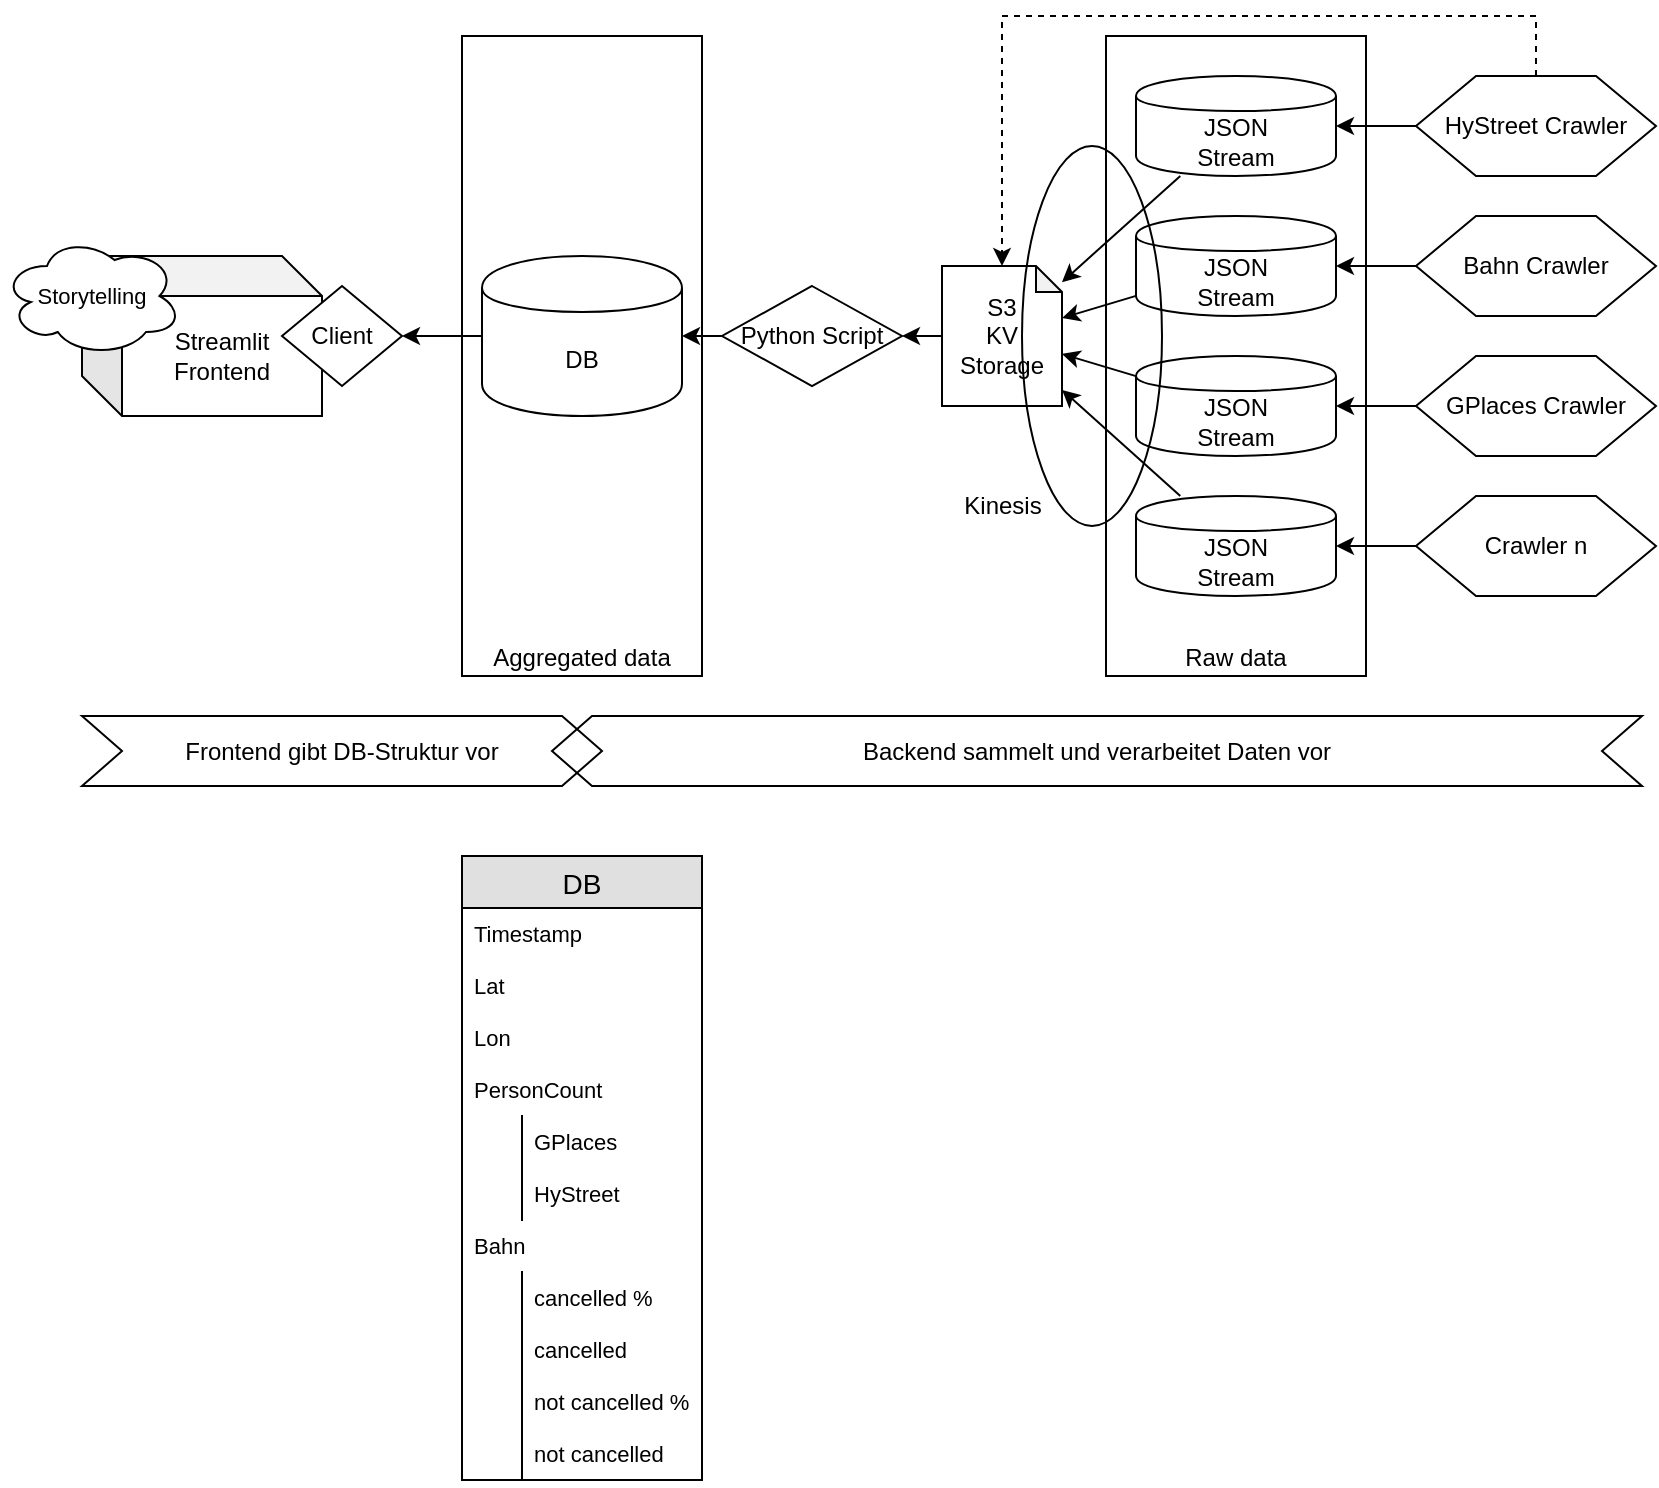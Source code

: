 <mxfile version="12.8.5" type="github"><diagram id="2sRXZvbbZv4-qb8vG8pY" name="Page-1"><mxGraphModel dx="1088" dy="710" grid="1" gridSize="10" guides="1" tooltips="1" connect="1" arrows="1" fold="1" page="1" pageScale="1" pageWidth="827" pageHeight="1169" math="0" shadow="0"><root><mxCell id="0"/><mxCell id="1" parent="0"/><mxCell id="aN-xJvBEqQSOpEiNp1dI-33" value="Aggregated data" style="rounded=0;whiteSpace=wrap;html=1;fillColor=none;verticalAlign=bottom;" vertex="1" parent="1"><mxGeometry x="230" y="240" width="120" height="320" as="geometry"/></mxCell><mxCell id="aN-xJvBEqQSOpEiNp1dI-34" value="Raw data" style="rounded=0;whiteSpace=wrap;html=1;fillColor=none;verticalAlign=bottom;" vertex="1" parent="1"><mxGeometry x="552" y="240" width="130" height="320" as="geometry"/></mxCell><mxCell id="aN-xJvBEqQSOpEiNp1dI-6" style="rounded=0;orthogonalLoop=1;jettySize=auto;html=1;" edge="1" parent="1" source="aN-xJvBEqQSOpEiNp1dI-1" target="aN-xJvBEqQSOpEiNp1dI-5"><mxGeometry relative="1" as="geometry"/></mxCell><mxCell id="aN-xJvBEqQSOpEiNp1dI-46" style="edgeStyle=none;rounded=0;orthogonalLoop=1;jettySize=auto;html=1;fontColor=#CC0000;dashed=1;" edge="1" parent="1" source="aN-xJvBEqQSOpEiNp1dI-1" target="aN-xJvBEqQSOpEiNp1dI-37"><mxGeometry relative="1" as="geometry"><Array as="points"><mxPoint x="767" y="230"/><mxPoint x="500" y="230"/></Array></mxGeometry></mxCell><mxCell id="aN-xJvBEqQSOpEiNp1dI-1" value="HyStreet Crawler" style="shape=hexagon;perimeter=hexagonPerimeter2;whiteSpace=wrap;html=1;" vertex="1" parent="1"><mxGeometry x="707" y="260" width="120" height="50" as="geometry"/></mxCell><mxCell id="aN-xJvBEqQSOpEiNp1dI-19" style="edgeStyle=none;rounded=0;orthogonalLoop=1;jettySize=auto;html=1;" edge="1" parent="1" source="aN-xJvBEqQSOpEiNp1dI-2" target="aN-xJvBEqQSOpEiNp1dI-16"><mxGeometry relative="1" as="geometry"/></mxCell><mxCell id="aN-xJvBEqQSOpEiNp1dI-2" value="Bahn Crawler" style="shape=hexagon;perimeter=hexagonPerimeter2;whiteSpace=wrap;html=1;" vertex="1" parent="1"><mxGeometry x="707" y="330" width="120" height="50" as="geometry"/></mxCell><mxCell id="aN-xJvBEqQSOpEiNp1dI-20" style="edgeStyle=none;rounded=0;orthogonalLoop=1;jettySize=auto;html=1;" edge="1" parent="1" source="aN-xJvBEqQSOpEiNp1dI-3" target="aN-xJvBEqQSOpEiNp1dI-17"><mxGeometry relative="1" as="geometry"/></mxCell><mxCell id="aN-xJvBEqQSOpEiNp1dI-3" value="GPlaces Crawler" style="shape=hexagon;perimeter=hexagonPerimeter2;whiteSpace=wrap;html=1;" vertex="1" parent="1"><mxGeometry x="707" y="400" width="120" height="50" as="geometry"/></mxCell><mxCell id="aN-xJvBEqQSOpEiNp1dI-21" style="edgeStyle=none;rounded=0;orthogonalLoop=1;jettySize=auto;html=1;" edge="1" parent="1" source="aN-xJvBEqQSOpEiNp1dI-4" target="aN-xJvBEqQSOpEiNp1dI-18"><mxGeometry relative="1" as="geometry"/></mxCell><mxCell id="aN-xJvBEqQSOpEiNp1dI-4" value="Crawler n" style="shape=hexagon;perimeter=hexagonPerimeter2;whiteSpace=wrap;html=1;" vertex="1" parent="1"><mxGeometry x="707" y="470" width="120" height="50" as="geometry"/></mxCell><mxCell id="aN-xJvBEqQSOpEiNp1dI-38" style="edgeStyle=none;rounded=0;orthogonalLoop=1;jettySize=auto;html=1;fontColor=#CC0000;" edge="1" parent="1" source="aN-xJvBEqQSOpEiNp1dI-5" target="aN-xJvBEqQSOpEiNp1dI-37"><mxGeometry relative="1" as="geometry"/></mxCell><mxCell id="aN-xJvBEqQSOpEiNp1dI-5" value="JSON&lt;br&gt;Stream" style="shape=cylinder;whiteSpace=wrap;html=1;boundedLbl=1;backgroundOutline=1;" vertex="1" parent="1"><mxGeometry x="567" y="260" width="100" height="50" as="geometry"/></mxCell><mxCell id="aN-xJvBEqQSOpEiNp1dI-29" style="edgeStyle=none;rounded=0;orthogonalLoop=1;jettySize=auto;html=1;" edge="1" parent="1" source="aN-xJvBEqQSOpEiNp1dI-12" target="aN-xJvBEqQSOpEiNp1dI-28"><mxGeometry relative="1" as="geometry"/></mxCell><mxCell id="aN-xJvBEqQSOpEiNp1dI-12" value="DB" style="shape=cylinder;whiteSpace=wrap;html=1;boundedLbl=1;backgroundOutline=1;" vertex="1" parent="1"><mxGeometry x="240" y="350" width="100" height="80" as="geometry"/></mxCell><mxCell id="aN-xJvBEqQSOpEiNp1dI-15" style="edgeStyle=none;rounded=0;orthogonalLoop=1;jettySize=auto;html=1;" edge="1" parent="1" source="aN-xJvBEqQSOpEiNp1dI-13" target="aN-xJvBEqQSOpEiNp1dI-12"><mxGeometry relative="1" as="geometry"/></mxCell><mxCell id="aN-xJvBEqQSOpEiNp1dI-13" value="Python Script" style="rhombus;whiteSpace=wrap;html=1;" vertex="1" parent="1"><mxGeometry x="360" y="365" width="90" height="50" as="geometry"/></mxCell><mxCell id="aN-xJvBEqQSOpEiNp1dI-39" style="edgeStyle=none;rounded=0;orthogonalLoop=1;jettySize=auto;html=1;fontColor=#CC0000;" edge="1" parent="1" source="aN-xJvBEqQSOpEiNp1dI-16" target="aN-xJvBEqQSOpEiNp1dI-37"><mxGeometry relative="1" as="geometry"/></mxCell><mxCell id="aN-xJvBEqQSOpEiNp1dI-16" value="JSON&lt;br&gt;Stream" style="shape=cylinder;whiteSpace=wrap;html=1;boundedLbl=1;backgroundOutline=1;" vertex="1" parent="1"><mxGeometry x="567" y="330" width="100" height="50" as="geometry"/></mxCell><mxCell id="aN-xJvBEqQSOpEiNp1dI-40" style="edgeStyle=none;rounded=0;orthogonalLoop=1;jettySize=auto;html=1;fontColor=#CC0000;" edge="1" parent="1" source="aN-xJvBEqQSOpEiNp1dI-17" target="aN-xJvBEqQSOpEiNp1dI-37"><mxGeometry relative="1" as="geometry"/></mxCell><mxCell id="aN-xJvBEqQSOpEiNp1dI-17" value="JSON&lt;br&gt;Stream" style="shape=cylinder;whiteSpace=wrap;html=1;boundedLbl=1;backgroundOutline=1;" vertex="1" parent="1"><mxGeometry x="567" y="400" width="100" height="50" as="geometry"/></mxCell><mxCell id="aN-xJvBEqQSOpEiNp1dI-41" style="edgeStyle=none;rounded=0;orthogonalLoop=1;jettySize=auto;html=1;fontColor=#CC0000;" edge="1" parent="1" source="aN-xJvBEqQSOpEiNp1dI-18" target="aN-xJvBEqQSOpEiNp1dI-37"><mxGeometry relative="1" as="geometry"/></mxCell><mxCell id="aN-xJvBEqQSOpEiNp1dI-18" value="JSON&lt;br&gt;Stream" style="shape=cylinder;whiteSpace=wrap;html=1;boundedLbl=1;backgroundOutline=1;" vertex="1" parent="1"><mxGeometry x="567" y="470" width="100" height="50" as="geometry"/></mxCell><mxCell id="aN-xJvBEqQSOpEiNp1dI-26" value="Streamlit&lt;br&gt;Frontend" style="shape=cube;whiteSpace=wrap;html=1;boundedLbl=1;backgroundOutline=1;darkOpacity=0.05;darkOpacity2=0.1;" vertex="1" parent="1"><mxGeometry x="40" y="350" width="120" height="80" as="geometry"/></mxCell><mxCell id="aN-xJvBEqQSOpEiNp1dI-28" value="Client" style="rhombus;whiteSpace=wrap;html=1;" vertex="1" parent="1"><mxGeometry x="140" y="365" width="60" height="50" as="geometry"/></mxCell><mxCell id="aN-xJvBEqQSOpEiNp1dI-42" style="edgeStyle=none;rounded=0;orthogonalLoop=1;jettySize=auto;html=1;fontColor=#CC0000;" edge="1" parent="1" source="aN-xJvBEqQSOpEiNp1dI-37" target="aN-xJvBEqQSOpEiNp1dI-13"><mxGeometry relative="1" as="geometry"/></mxCell><mxCell id="aN-xJvBEqQSOpEiNp1dI-37" value="&lt;font color=&quot;#000000&quot;&gt;S3&lt;br&gt;KV&lt;br&gt;Storage&lt;/font&gt;" style="shape=note;whiteSpace=wrap;html=1;backgroundOutline=1;darkOpacity=0.05;strokeColor=#000000;strokeWidth=1;fillColor=none;fontColor=#CC0000;size=13;" vertex="1" parent="1"><mxGeometry x="470" y="355" width="60" height="70" as="geometry"/></mxCell><mxCell id="aN-xJvBEqQSOpEiNp1dI-43" value="" style="ellipse;whiteSpace=wrap;html=1;strokeColor=#000000;strokeWidth=1;fillColor=none;fontColor=#CC0000;" vertex="1" parent="1"><mxGeometry x="510" y="295" width="70" height="190" as="geometry"/></mxCell><mxCell id="aN-xJvBEqQSOpEiNp1dI-44" value="&lt;font color=&quot;#000000&quot;&gt;Kinesis&lt;/font&gt;" style="text;html=1;align=center;verticalAlign=middle;resizable=0;points=[];autosize=1;fontColor=#CC0000;" vertex="1" parent="1"><mxGeometry x="475" y="465" width="50" height="20" as="geometry"/></mxCell><mxCell id="aN-xJvBEqQSOpEiNp1dI-48" value="&lt;font color=&quot;#000000&quot;&gt;Frontend gibt DB-Struktur vor&lt;/font&gt;" style="shape=step;perimeter=stepPerimeter;whiteSpace=wrap;html=1;fixedSize=1;strokeColor=#000000;strokeWidth=1;fillColor=none;fontColor=#CC0000;" vertex="1" parent="1"><mxGeometry x="40" y="580" width="260" height="35" as="geometry"/></mxCell><mxCell id="aN-xJvBEqQSOpEiNp1dI-49" value="&lt;font color=&quot;#000000&quot;&gt;Backend sammelt und verarbeitet Daten vor&lt;/font&gt;" style="shape=step;perimeter=stepPerimeter;whiteSpace=wrap;html=1;fixedSize=1;strokeColor=#000000;strokeWidth=1;fillColor=none;fontColor=#CC0000;rotation=0;flipV=0;flipH=1;" vertex="1" parent="1"><mxGeometry x="275" y="580" width="545" height="35" as="geometry"/></mxCell><mxCell id="aN-xJvBEqQSOpEiNp1dI-51" value="DB" style="swimlane;fontStyle=0;childLayout=stackLayout;horizontal=1;startSize=26;fillColor=#e0e0e0;horizontalStack=0;resizeParent=1;resizeParentMax=0;resizeLast=0;collapsible=1;marginBottom=0;swimlaneFillColor=#ffffff;align=center;fontSize=14;strokeColor=#000000;strokeWidth=1;" vertex="1" parent="1"><mxGeometry x="230" y="650" width="120" height="312" as="geometry"/></mxCell><mxCell id="aN-xJvBEqQSOpEiNp1dI-52" value="Timestamp" style="text;strokeColor=none;fillColor=none;spacingLeft=4;spacingRight=4;overflow=hidden;rotatable=0;points=[[0,0.5],[1,0.5]];portConstraint=eastwest;fontSize=11;" vertex="1" parent="aN-xJvBEqQSOpEiNp1dI-51"><mxGeometry y="26" width="120" height="26" as="geometry"/></mxCell><mxCell id="aN-xJvBEqQSOpEiNp1dI-54" value="Lat" style="text;strokeColor=none;fillColor=none;spacingLeft=4;spacingRight=4;overflow=hidden;rotatable=0;points=[[0,0.5],[1,0.5]];portConstraint=eastwest;fontSize=11;" vertex="1" parent="aN-xJvBEqQSOpEiNp1dI-51"><mxGeometry y="52" width="120" height="26" as="geometry"/></mxCell><mxCell id="aN-xJvBEqQSOpEiNp1dI-56" value="Lon" style="text;strokeColor=none;fillColor=none;spacingLeft=4;spacingRight=4;overflow=hidden;rotatable=0;points=[[0,0.5],[1,0.5]];portConstraint=eastwest;fontSize=11;" vertex="1" parent="aN-xJvBEqQSOpEiNp1dI-51"><mxGeometry y="78" width="120" height="26" as="geometry"/></mxCell><mxCell id="aN-xJvBEqQSOpEiNp1dI-57" value="PersonCount" style="text;strokeColor=none;fillColor=none;spacingLeft=4;spacingRight=4;overflow=hidden;rotatable=0;points=[[0,0.5],[1,0.5]];portConstraint=eastwest;fontSize=11;" vertex="1" parent="aN-xJvBEqQSOpEiNp1dI-51"><mxGeometry y="104" width="120" height="26" as="geometry"/></mxCell><mxCell id="aN-xJvBEqQSOpEiNp1dI-64" value="GPlaces" style="shape=partialRectangle;top=0;left=0;right=0;bottom=0;align=left;verticalAlign=top;fillColor=none;spacingLeft=34;spacingRight=4;overflow=hidden;rotatable=0;points=[[0,0.5],[1,0.5]];portConstraint=eastwest;dropTarget=0;fontSize=11;strokeColor=#000000;strokeWidth=1;" vertex="1" parent="aN-xJvBEqQSOpEiNp1dI-51"><mxGeometry y="130" width="120" height="26" as="geometry"/></mxCell><mxCell id="aN-xJvBEqQSOpEiNp1dI-65" value="" style="shape=partialRectangle;top=0;left=0;bottom=0;fillColor=none;align=left;verticalAlign=top;spacingLeft=4;spacingRight=4;overflow=hidden;rotatable=0;points=[];portConstraint=eastwest;part=1;fontSize=12;" vertex="1" connectable="0" parent="aN-xJvBEqQSOpEiNp1dI-64"><mxGeometry width="30" height="26" as="geometry"/></mxCell><mxCell id="aN-xJvBEqQSOpEiNp1dI-59" value="HyStreet" style="shape=partialRectangle;top=0;left=0;right=0;bottom=0;align=left;verticalAlign=top;fillColor=none;spacingLeft=34;spacingRight=4;overflow=hidden;rotatable=0;points=[[0,0.5],[1,0.5]];portConstraint=eastwest;dropTarget=0;fontSize=11;strokeColor=#000000;strokeWidth=1;" vertex="1" parent="aN-xJvBEqQSOpEiNp1dI-51"><mxGeometry y="156" width="120" height="26" as="geometry"/></mxCell><mxCell id="aN-xJvBEqQSOpEiNp1dI-60" value="" style="shape=partialRectangle;top=0;left=0;bottom=0;fillColor=none;align=left;verticalAlign=top;spacingLeft=4;spacingRight=4;overflow=hidden;rotatable=0;points=[];portConstraint=eastwest;part=1;fontSize=12;" vertex="1" connectable="0" parent="aN-xJvBEqQSOpEiNp1dI-59"><mxGeometry width="30" height="26" as="geometry"/></mxCell><mxCell id="aN-xJvBEqQSOpEiNp1dI-68" value="Bahn" style="text;strokeColor=none;fillColor=none;spacingLeft=4;spacingRight=4;overflow=hidden;rotatable=0;points=[[0,0.5],[1,0.5]];portConstraint=eastwest;fontSize=11;" vertex="1" parent="aN-xJvBEqQSOpEiNp1dI-51"><mxGeometry y="182" width="120" height="26" as="geometry"/></mxCell><mxCell id="aN-xJvBEqQSOpEiNp1dI-71" value="cancelled %" style="shape=partialRectangle;top=0;left=0;right=0;bottom=0;align=left;verticalAlign=top;fillColor=none;spacingLeft=34;spacingRight=4;overflow=hidden;rotatable=0;points=[[0,0.5],[1,0.5]];portConstraint=eastwest;dropTarget=0;fontSize=11;strokeColor=#000000;strokeWidth=1;" vertex="1" parent="aN-xJvBEqQSOpEiNp1dI-51"><mxGeometry y="208" width="120" height="26" as="geometry"/></mxCell><mxCell id="aN-xJvBEqQSOpEiNp1dI-72" value="" style="shape=partialRectangle;top=0;left=0;bottom=0;fillColor=none;align=left;verticalAlign=top;spacingLeft=4;spacingRight=4;overflow=hidden;rotatable=0;points=[];portConstraint=eastwest;part=1;fontSize=12;" vertex="1" connectable="0" parent="aN-xJvBEqQSOpEiNp1dI-71"><mxGeometry width="30" height="26" as="geometry"/></mxCell><mxCell id="aN-xJvBEqQSOpEiNp1dI-69" value="cancelled" style="shape=partialRectangle;top=0;left=0;right=0;bottom=0;align=left;verticalAlign=top;fillColor=none;spacingLeft=34;spacingRight=4;overflow=hidden;rotatable=0;points=[[0,0.5],[1,0.5]];portConstraint=eastwest;dropTarget=0;fontSize=11;strokeColor=#000000;strokeWidth=1;" vertex="1" parent="aN-xJvBEqQSOpEiNp1dI-51"><mxGeometry y="234" width="120" height="26" as="geometry"/></mxCell><mxCell id="aN-xJvBEqQSOpEiNp1dI-70" value="" style="shape=partialRectangle;top=0;left=0;bottom=0;fillColor=none;align=left;verticalAlign=top;spacingLeft=4;spacingRight=4;overflow=hidden;rotatable=0;points=[];portConstraint=eastwest;part=1;fontSize=12;" vertex="1" connectable="0" parent="aN-xJvBEqQSOpEiNp1dI-69"><mxGeometry width="30" height="26" as="geometry"/></mxCell><mxCell id="aN-xJvBEqQSOpEiNp1dI-75" value="not cancelled %" style="shape=partialRectangle;top=0;left=0;right=0;bottom=0;align=left;verticalAlign=top;fillColor=none;spacingLeft=34;spacingRight=4;overflow=hidden;rotatable=0;points=[[0,0.5],[1,0.5]];portConstraint=eastwest;dropTarget=0;fontSize=11;strokeColor=#000000;strokeWidth=1;" vertex="1" parent="aN-xJvBEqQSOpEiNp1dI-51"><mxGeometry y="260" width="120" height="26" as="geometry"/></mxCell><mxCell id="aN-xJvBEqQSOpEiNp1dI-76" value="" style="shape=partialRectangle;top=0;left=0;bottom=0;fillColor=none;align=left;verticalAlign=top;spacingLeft=4;spacingRight=4;overflow=hidden;rotatable=0;points=[];portConstraint=eastwest;part=1;fontSize=12;" vertex="1" connectable="0" parent="aN-xJvBEqQSOpEiNp1dI-75"><mxGeometry width="30" height="26" as="geometry"/></mxCell><mxCell id="aN-xJvBEqQSOpEiNp1dI-73" value="not cancelled" style="shape=partialRectangle;top=0;left=0;right=0;bottom=0;align=left;verticalAlign=top;fillColor=none;spacingLeft=34;spacingRight=4;overflow=hidden;rotatable=0;points=[[0,0.5],[1,0.5]];portConstraint=eastwest;dropTarget=0;fontSize=11;strokeColor=#000000;strokeWidth=1;" vertex="1" parent="aN-xJvBEqQSOpEiNp1dI-51"><mxGeometry y="286" width="120" height="26" as="geometry"/></mxCell><mxCell id="aN-xJvBEqQSOpEiNp1dI-74" value="" style="shape=partialRectangle;top=0;left=0;bottom=0;fillColor=none;align=left;verticalAlign=top;spacingLeft=4;spacingRight=4;overflow=hidden;rotatable=0;points=[];portConstraint=eastwest;part=1;fontSize=12;" vertex="1" connectable="0" parent="aN-xJvBEqQSOpEiNp1dI-73"><mxGeometry width="30" height="26" as="geometry"/></mxCell><mxCell id="aN-xJvBEqQSOpEiNp1dI-63" value="&lt;font color=&quot;#000000&quot;&gt;Storytelling&lt;/font&gt;" style="ellipse;shape=cloud;whiteSpace=wrap;html=1;strokeColor=#000000;strokeWidth=1;fillColor=#ffffff;fontSize=11;fontColor=#CC0000;" vertex="1" parent="1"><mxGeometry y="340" width="90" height="60" as="geometry"/></mxCell></root></mxGraphModel></diagram></mxfile>